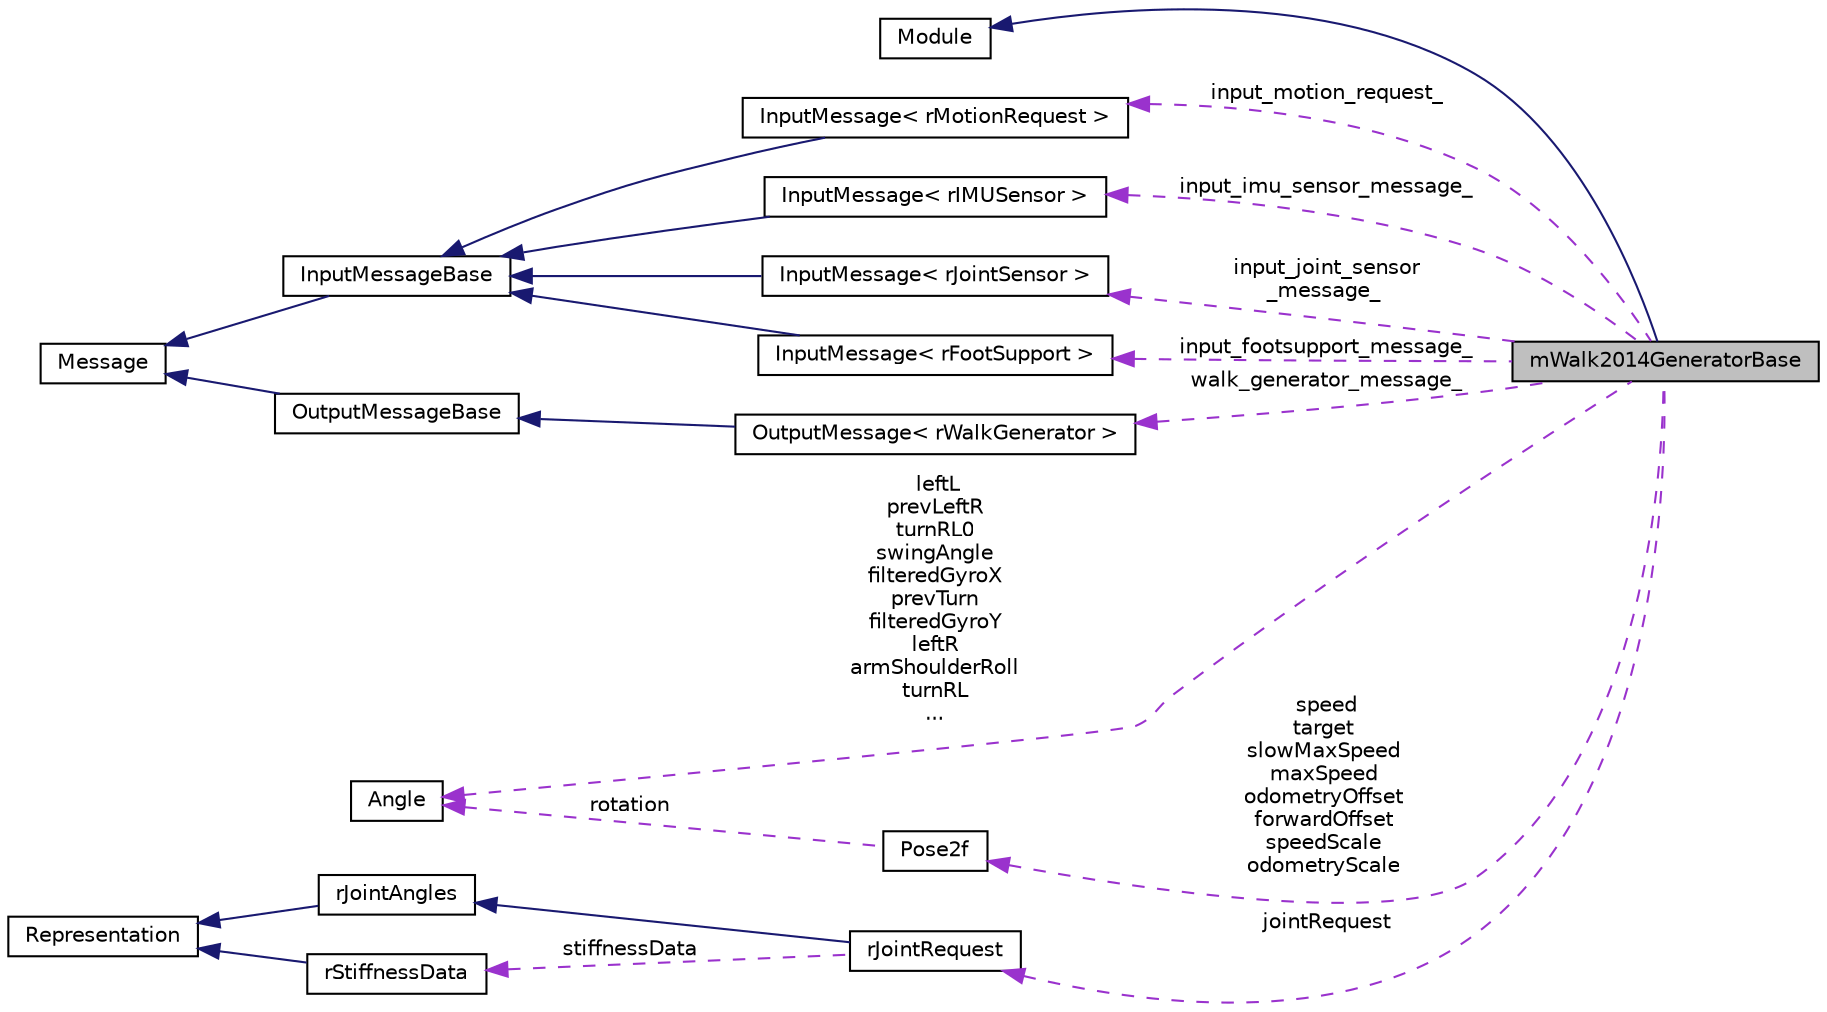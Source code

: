digraph "mWalk2014GeneratorBase"
{
  edge [fontname="Helvetica",fontsize="10",labelfontname="Helvetica",labelfontsize="10"];
  node [fontname="Helvetica",fontsize="10",shape=record];
  rankdir="LR";
  Node2 [label="mWalk2014GeneratorBase",height=0.2,width=0.4,color="black", fillcolor="grey75", style="filled", fontcolor="black"];
  Node3 -> Node2 [dir="back",color="midnightblue",fontsize="10",style="solid",fontname="Helvetica"];
  Node3 [label="Module",height=0.2,width=0.4,color="black", fillcolor="white", style="filled",URL="$classModule.html",tooltip="Module abstract class. "];
  Node4 -> Node2 [dir="back",color="darkorchid3",fontsize="10",style="dashed",label=" input_motion_request_" ,fontname="Helvetica"];
  Node4 [label="InputMessage\< rMotionRequest \>",height=0.2,width=0.4,color="black", fillcolor="white", style="filled",URL="$classInputMessage.html"];
  Node5 -> Node4 [dir="back",color="midnightblue",fontsize="10",style="solid",fontname="Helvetica"];
  Node5 [label="InputMessageBase",height=0.2,width=0.4,color="black", fillcolor="white", style="filled",URL="$classInputMessageBase.html",tooltip="InputMessage of a module. "];
  Node6 -> Node5 [dir="back",color="midnightblue",fontsize="10",style="solid",fontname="Helvetica"];
  Node6 [label="Message",height=0.2,width=0.4,color="black", fillcolor="white", style="filled",URL="$classMessage.html",tooltip="Message abstract class. "];
  Node7 -> Node2 [dir="back",color="darkorchid3",fontsize="10",style="dashed",label=" leftL\nprevLeftR\nturnRL0\nswingAngle\nfilteredGyroX\nprevTurn\nfilteredGyroY\nleftR\narmShoulderRoll\nturnRL\n..." ,fontname="Helvetica"];
  Node7 [label="Angle",height=0.2,width=0.4,color="black", fillcolor="white", style="filled",URL="$classAngle.html",tooltip="The Angle class stores the represented angle in radians. "];
  Node8 -> Node2 [dir="back",color="darkorchid3",fontsize="10",style="dashed",label=" speed\ntarget\nslowMaxSpeed\nmaxSpeed\nodometryOffset\nforwardOffset\nspeedScale\nodometryScale" ,fontname="Helvetica"];
  Node8 [label="Pose2f",height=0.2,width=0.4,color="black", fillcolor="white", style="filled",URL="$classPose2f.html"];
  Node7 -> Node8 [dir="back",color="darkorchid3",fontsize="10",style="dashed",label=" rotation" ,fontname="Helvetica"];
  Node9 -> Node2 [dir="back",color="darkorchid3",fontsize="10",style="dashed",label=" walk_generator_message_" ,fontname="Helvetica"];
  Node9 [label="OutputMessage\< rWalkGenerator \>",height=0.2,width=0.4,color="black", fillcolor="white", style="filled",URL="$classOutputMessage.html"];
  Node10 -> Node9 [dir="back",color="midnightblue",fontsize="10",style="solid",fontname="Helvetica"];
  Node10 [label="OutputMessageBase",height=0.2,width=0.4,color="black", fillcolor="white", style="filled",URL="$classOutputMessageBase.html",tooltip="OutputMessage of a module. "];
  Node6 -> Node10 [dir="back",color="midnightblue",fontsize="10",style="solid",fontname="Helvetica"];
  Node11 -> Node2 [dir="back",color="darkorchid3",fontsize="10",style="dashed",label=" input_imu_sensor_message_" ,fontname="Helvetica"];
  Node11 [label="InputMessage\< rIMUSensor \>",height=0.2,width=0.4,color="black", fillcolor="white", style="filled",URL="$classInputMessage.html"];
  Node5 -> Node11 [dir="back",color="midnightblue",fontsize="10",style="solid",fontname="Helvetica"];
  Node12 -> Node2 [dir="back",color="darkorchid3",fontsize="10",style="dashed",label=" input_joint_sensor\l_message_" ,fontname="Helvetica"];
  Node12 [label="InputMessage\< rJointSensor \>",height=0.2,width=0.4,color="black", fillcolor="white", style="filled",URL="$classInputMessage.html"];
  Node5 -> Node12 [dir="back",color="midnightblue",fontsize="10",style="solid",fontname="Helvetica"];
  Node13 -> Node2 [dir="back",color="darkorchid3",fontsize="10",style="dashed",label=" jointRequest" ,fontname="Helvetica"];
  Node13 [label="rJointRequest",height=0.2,width=0.4,color="black", fillcolor="white", style="filled",URL="$classrJointRequest.html"];
  Node14 -> Node13 [dir="back",color="midnightblue",fontsize="10",style="solid",fontname="Helvetica"];
  Node14 [label="rJointAngles",height=0.2,width=0.4,color="black", fillcolor="white", style="filled",URL="$classrJointAngles.html"];
  Node15 -> Node14 [dir="back",color="midnightblue",fontsize="10",style="solid",fontname="Helvetica"];
  Node15 [label="Representation",height=0.2,width=0.4,color="black", fillcolor="white", style="filled",URL="$classRepresentation.html",tooltip="Representation abstract class. "];
  Node16 -> Node13 [dir="back",color="darkorchid3",fontsize="10",style="dashed",label=" stiffnessData" ,fontname="Helvetica"];
  Node16 [label="rStiffnessData",height=0.2,width=0.4,color="black", fillcolor="white", style="filled",URL="$classrStiffnessData.html"];
  Node15 -> Node16 [dir="back",color="midnightblue",fontsize="10",style="solid",fontname="Helvetica"];
  Node17 -> Node2 [dir="back",color="darkorchid3",fontsize="10",style="dashed",label=" input_footsupport_message_" ,fontname="Helvetica"];
  Node17 [label="InputMessage\< rFootSupport \>",height=0.2,width=0.4,color="black", fillcolor="white", style="filled",URL="$classInputMessage.html"];
  Node5 -> Node17 [dir="back",color="midnightblue",fontsize="10",style="solid",fontname="Helvetica"];
}
